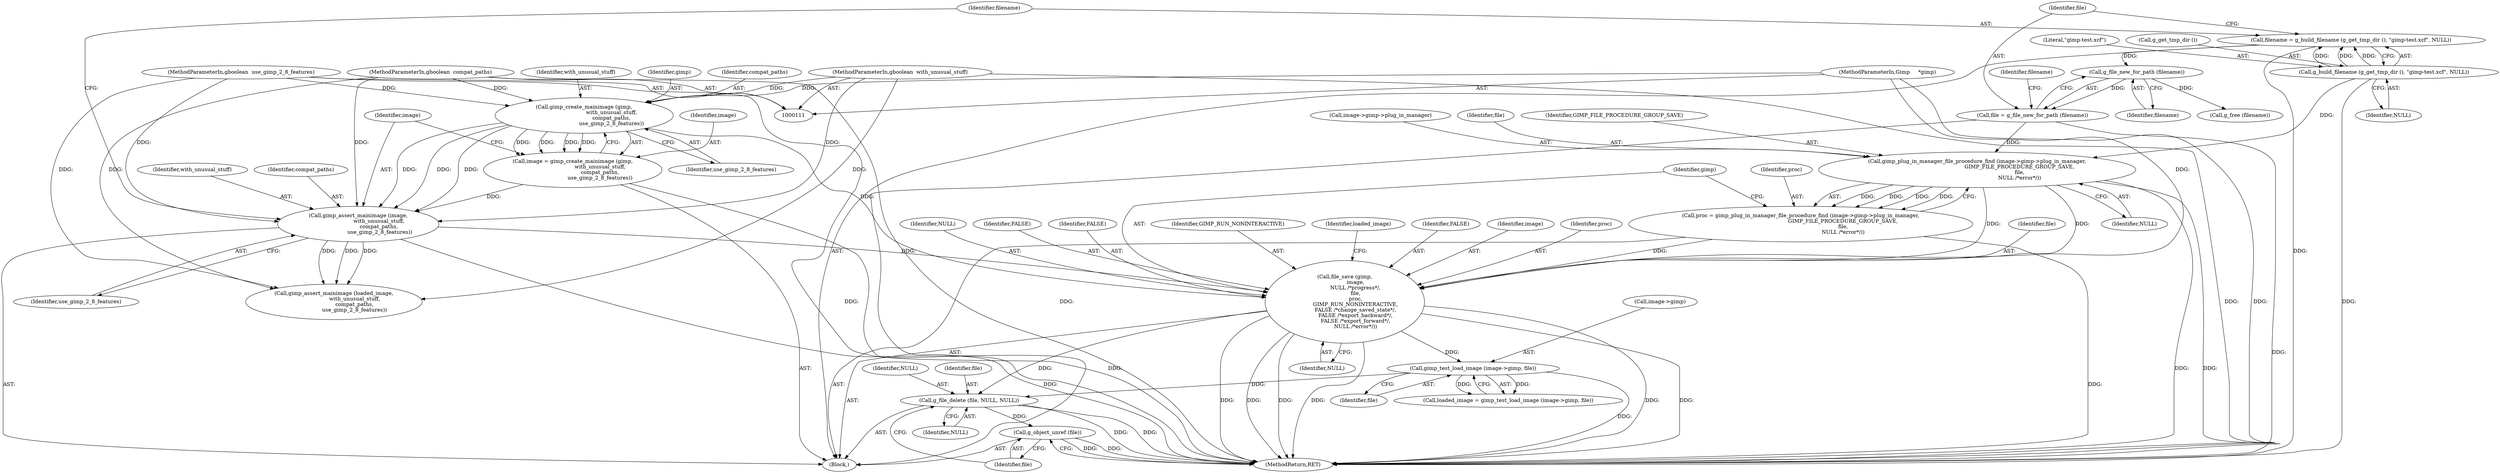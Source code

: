 digraph "0_gimp_c21eff4b031acb04fb4dfce8bd5fdfecc2b6524f@API" {
"1000180" [label="(Call,g_file_delete (file, NULL, NULL))"];
"1000170" [label="(Call,gimp_test_load_image (image->gimp, file))"];
"1000157" [label="(Call,file_save (gimp,\n             image,\n             NULL /*progress*/,\n             file,\n             proc,\n             GIMP_RUN_NONINTERACTIVE,\n             FALSE /*change_saved_state*/,\n             FALSE /*export_backward*/,\n             FALSE /*export_forward*/,\n             NULL /*error*/))"];
"1000124" [label="(Call,gimp_create_mainimage (gimp,\n                                 with_unusual_stuff,\n                                 compat_paths,\n                                 use_gimp_2_8_features))"];
"1000112" [label="(MethodParameterIn,Gimp     *gimp)"];
"1000113" [label="(MethodParameterIn,gboolean  with_unusual_stuff)"];
"1000114" [label="(MethodParameterIn,gboolean  compat_paths)"];
"1000115" [label="(MethodParameterIn,gboolean  use_gimp_2_8_features)"];
"1000129" [label="(Call,gimp_assert_mainimage (image,\n                         with_unusual_stuff,\n                         compat_paths,\n                          use_gimp_2_8_features))"];
"1000122" [label="(Call,image = gimp_create_mainimage (gimp,\n                                 with_unusual_stuff,\n                                 compat_paths,\n                                 use_gimp_2_8_features))"];
"1000148" [label="(Call,gimp_plug_in_manager_file_procedure_find (image->gimp->plug_in_manager,\n                                                   GIMP_FILE_PROCEDURE_GROUP_SAVE,\n                                                   file,\n                                                   NULL /*error*/))"];
"1000140" [label="(Call,file = g_file_new_for_path (filename))"];
"1000142" [label="(Call,g_file_new_for_path (filename))"];
"1000134" [label="(Call,filename = g_build_filename (g_get_tmp_dir (), \"gimp-test.xcf\", NULL))"];
"1000136" [label="(Call,g_build_filename (g_get_tmp_dir (), \"gimp-test.xcf\", NULL))"];
"1000146" [label="(Call,proc = gimp_plug_in_manager_file_procedure_find (image->gimp->plug_in_manager,\n                                                   GIMP_FILE_PROCEDURE_GROUP_SAVE,\n                                                   file,\n                                                   NULL /*error*/))"];
"1000184" [label="(Call,g_object_unref (file))"];
"1000168" [label="(Call,loaded_image = gimp_test_load_image (image->gimp, file))"];
"1000128" [label="(Identifier,use_gimp_2_8_features)"];
"1000135" [label="(Identifier,filename)"];
"1000154" [label="(Identifier,GIMP_FILE_PROCEDURE_GROUP_SAVE)"];
"1000142" [label="(Call,g_file_new_for_path (filename))"];
"1000148" [label="(Call,gimp_plug_in_manager_file_procedure_find (image->gimp->plug_in_manager,\n                                                   GIMP_FILE_PROCEDURE_GROUP_SAVE,\n                                                   file,\n                                                   NULL /*error*/))"];
"1000138" [label="(Literal,\"gimp-test.xcf\")"];
"1000185" [label="(Identifier,file)"];
"1000112" [label="(MethodParameterIn,Gimp     *gimp)"];
"1000175" [label="(Call,gimp_assert_mainimage (loaded_image,\n                         with_unusual_stuff,\n                         compat_paths,\n                         use_gimp_2_8_features))"];
"1000182" [label="(Identifier,NULL)"];
"1000163" [label="(Identifier,GIMP_RUN_NONINTERACTIVE)"];
"1000149" [label="(Call,image->gimp->plug_in_manager)"];
"1000155" [label="(Identifier,file)"];
"1000169" [label="(Identifier,loaded_image)"];
"1000122" [label="(Call,image = gimp_create_mainimage (gimp,\n                                 with_unusual_stuff,\n                                 compat_paths,\n                                 use_gimp_2_8_features))"];
"1000113" [label="(MethodParameterIn,gboolean  with_unusual_stuff)"];
"1000174" [label="(Identifier,file)"];
"1000139" [label="(Identifier,NULL)"];
"1000170" [label="(Call,gimp_test_load_image (image->gimp, file))"];
"1000171" [label="(Call,image->gimp)"];
"1000166" [label="(Identifier,FALSE)"];
"1000159" [label="(Identifier,image)"];
"1000140" [label="(Call,file = g_file_new_for_path (filename))"];
"1000162" [label="(Identifier,proc)"];
"1000145" [label="(Identifier,filename)"];
"1000181" [label="(Identifier,file)"];
"1000180" [label="(Call,g_file_delete (file, NULL, NULL))"];
"1000161" [label="(Identifier,file)"];
"1000186" [label="(MethodReturn,RET)"];
"1000125" [label="(Identifier,gimp)"];
"1000131" [label="(Identifier,with_unusual_stuff)"];
"1000144" [label="(Call,g_free (filename))"];
"1000143" [label="(Identifier,filename)"];
"1000116" [label="(Block,)"];
"1000160" [label="(Identifier,NULL)"];
"1000164" [label="(Identifier,FALSE)"];
"1000137" [label="(Call,g_get_tmp_dir ())"];
"1000127" [label="(Identifier,compat_paths)"];
"1000132" [label="(Identifier,compat_paths)"];
"1000165" [label="(Identifier,FALSE)"];
"1000115" [label="(MethodParameterIn,gboolean  use_gimp_2_8_features)"];
"1000146" [label="(Call,proc = gimp_plug_in_manager_file_procedure_find (image->gimp->plug_in_manager,\n                                                   GIMP_FILE_PROCEDURE_GROUP_SAVE,\n                                                   file,\n                                                   NULL /*error*/))"];
"1000141" [label="(Identifier,file)"];
"1000156" [label="(Identifier,NULL)"];
"1000114" [label="(MethodParameterIn,gboolean  compat_paths)"];
"1000158" [label="(Identifier,gimp)"];
"1000184" [label="(Call,g_object_unref (file))"];
"1000133" [label="(Identifier,use_gimp_2_8_features)"];
"1000123" [label="(Identifier,image)"];
"1000130" [label="(Identifier,image)"];
"1000124" [label="(Call,gimp_create_mainimage (gimp,\n                                 with_unusual_stuff,\n                                 compat_paths,\n                                 use_gimp_2_8_features))"];
"1000129" [label="(Call,gimp_assert_mainimage (image,\n                         with_unusual_stuff,\n                         compat_paths,\n                          use_gimp_2_8_features))"];
"1000183" [label="(Identifier,NULL)"];
"1000157" [label="(Call,file_save (gimp,\n             image,\n             NULL /*progress*/,\n             file,\n             proc,\n             GIMP_RUN_NONINTERACTIVE,\n             FALSE /*change_saved_state*/,\n             FALSE /*export_backward*/,\n             FALSE /*export_forward*/,\n             NULL /*error*/))"];
"1000167" [label="(Identifier,NULL)"];
"1000126" [label="(Identifier,with_unusual_stuff)"];
"1000136" [label="(Call,g_build_filename (g_get_tmp_dir (), \"gimp-test.xcf\", NULL))"];
"1000134" [label="(Call,filename = g_build_filename (g_get_tmp_dir (), \"gimp-test.xcf\", NULL))"];
"1000147" [label="(Identifier,proc)"];
"1000180" -> "1000116"  [label="AST: "];
"1000180" -> "1000183"  [label="CFG: "];
"1000181" -> "1000180"  [label="AST: "];
"1000182" -> "1000180"  [label="AST: "];
"1000183" -> "1000180"  [label="AST: "];
"1000185" -> "1000180"  [label="CFG: "];
"1000180" -> "1000186"  [label="DDG: "];
"1000180" -> "1000186"  [label="DDG: "];
"1000170" -> "1000180"  [label="DDG: "];
"1000157" -> "1000180"  [label="DDG: "];
"1000180" -> "1000184"  [label="DDG: "];
"1000170" -> "1000168"  [label="AST: "];
"1000170" -> "1000174"  [label="CFG: "];
"1000171" -> "1000170"  [label="AST: "];
"1000174" -> "1000170"  [label="AST: "];
"1000168" -> "1000170"  [label="CFG: "];
"1000170" -> "1000186"  [label="DDG: "];
"1000170" -> "1000168"  [label="DDG: "];
"1000170" -> "1000168"  [label="DDG: "];
"1000157" -> "1000170"  [label="DDG: "];
"1000157" -> "1000116"  [label="AST: "];
"1000157" -> "1000167"  [label="CFG: "];
"1000158" -> "1000157"  [label="AST: "];
"1000159" -> "1000157"  [label="AST: "];
"1000160" -> "1000157"  [label="AST: "];
"1000161" -> "1000157"  [label="AST: "];
"1000162" -> "1000157"  [label="AST: "];
"1000163" -> "1000157"  [label="AST: "];
"1000164" -> "1000157"  [label="AST: "];
"1000165" -> "1000157"  [label="AST: "];
"1000166" -> "1000157"  [label="AST: "];
"1000167" -> "1000157"  [label="AST: "];
"1000169" -> "1000157"  [label="CFG: "];
"1000157" -> "1000186"  [label="DDG: "];
"1000157" -> "1000186"  [label="DDG: "];
"1000157" -> "1000186"  [label="DDG: "];
"1000157" -> "1000186"  [label="DDG: "];
"1000157" -> "1000186"  [label="DDG: "];
"1000157" -> "1000186"  [label="DDG: "];
"1000124" -> "1000157"  [label="DDG: "];
"1000112" -> "1000157"  [label="DDG: "];
"1000129" -> "1000157"  [label="DDG: "];
"1000148" -> "1000157"  [label="DDG: "];
"1000148" -> "1000157"  [label="DDG: "];
"1000146" -> "1000157"  [label="DDG: "];
"1000124" -> "1000122"  [label="AST: "];
"1000124" -> "1000128"  [label="CFG: "];
"1000125" -> "1000124"  [label="AST: "];
"1000126" -> "1000124"  [label="AST: "];
"1000127" -> "1000124"  [label="AST: "];
"1000128" -> "1000124"  [label="AST: "];
"1000122" -> "1000124"  [label="CFG: "];
"1000124" -> "1000122"  [label="DDG: "];
"1000124" -> "1000122"  [label="DDG: "];
"1000124" -> "1000122"  [label="DDG: "];
"1000124" -> "1000122"  [label="DDG: "];
"1000112" -> "1000124"  [label="DDG: "];
"1000113" -> "1000124"  [label="DDG: "];
"1000114" -> "1000124"  [label="DDG: "];
"1000115" -> "1000124"  [label="DDG: "];
"1000124" -> "1000129"  [label="DDG: "];
"1000124" -> "1000129"  [label="DDG: "];
"1000124" -> "1000129"  [label="DDG: "];
"1000112" -> "1000111"  [label="AST: "];
"1000112" -> "1000186"  [label="DDG: "];
"1000113" -> "1000111"  [label="AST: "];
"1000113" -> "1000186"  [label="DDG: "];
"1000113" -> "1000129"  [label="DDG: "];
"1000113" -> "1000175"  [label="DDG: "];
"1000114" -> "1000111"  [label="AST: "];
"1000114" -> "1000186"  [label="DDG: "];
"1000114" -> "1000129"  [label="DDG: "];
"1000114" -> "1000175"  [label="DDG: "];
"1000115" -> "1000111"  [label="AST: "];
"1000115" -> "1000186"  [label="DDG: "];
"1000115" -> "1000129"  [label="DDG: "];
"1000115" -> "1000175"  [label="DDG: "];
"1000129" -> "1000116"  [label="AST: "];
"1000129" -> "1000133"  [label="CFG: "];
"1000130" -> "1000129"  [label="AST: "];
"1000131" -> "1000129"  [label="AST: "];
"1000132" -> "1000129"  [label="AST: "];
"1000133" -> "1000129"  [label="AST: "];
"1000135" -> "1000129"  [label="CFG: "];
"1000129" -> "1000186"  [label="DDG: "];
"1000122" -> "1000129"  [label="DDG: "];
"1000129" -> "1000175"  [label="DDG: "];
"1000129" -> "1000175"  [label="DDG: "];
"1000129" -> "1000175"  [label="DDG: "];
"1000122" -> "1000116"  [label="AST: "];
"1000123" -> "1000122"  [label="AST: "];
"1000130" -> "1000122"  [label="CFG: "];
"1000122" -> "1000186"  [label="DDG: "];
"1000148" -> "1000146"  [label="AST: "];
"1000148" -> "1000156"  [label="CFG: "];
"1000149" -> "1000148"  [label="AST: "];
"1000154" -> "1000148"  [label="AST: "];
"1000155" -> "1000148"  [label="AST: "];
"1000156" -> "1000148"  [label="AST: "];
"1000146" -> "1000148"  [label="CFG: "];
"1000148" -> "1000186"  [label="DDG: "];
"1000148" -> "1000186"  [label="DDG: "];
"1000148" -> "1000146"  [label="DDG: "];
"1000148" -> "1000146"  [label="DDG: "];
"1000148" -> "1000146"  [label="DDG: "];
"1000148" -> "1000146"  [label="DDG: "];
"1000140" -> "1000148"  [label="DDG: "];
"1000136" -> "1000148"  [label="DDG: "];
"1000140" -> "1000116"  [label="AST: "];
"1000140" -> "1000142"  [label="CFG: "];
"1000141" -> "1000140"  [label="AST: "];
"1000142" -> "1000140"  [label="AST: "];
"1000145" -> "1000140"  [label="CFG: "];
"1000140" -> "1000186"  [label="DDG: "];
"1000142" -> "1000140"  [label="DDG: "];
"1000142" -> "1000143"  [label="CFG: "];
"1000143" -> "1000142"  [label="AST: "];
"1000134" -> "1000142"  [label="DDG: "];
"1000142" -> "1000144"  [label="DDG: "];
"1000134" -> "1000116"  [label="AST: "];
"1000134" -> "1000136"  [label="CFG: "];
"1000135" -> "1000134"  [label="AST: "];
"1000136" -> "1000134"  [label="AST: "];
"1000141" -> "1000134"  [label="CFG: "];
"1000134" -> "1000186"  [label="DDG: "];
"1000136" -> "1000134"  [label="DDG: "];
"1000136" -> "1000134"  [label="DDG: "];
"1000136" -> "1000134"  [label="DDG: "];
"1000136" -> "1000139"  [label="CFG: "];
"1000137" -> "1000136"  [label="AST: "];
"1000138" -> "1000136"  [label="AST: "];
"1000139" -> "1000136"  [label="AST: "];
"1000136" -> "1000186"  [label="DDG: "];
"1000146" -> "1000116"  [label="AST: "];
"1000147" -> "1000146"  [label="AST: "];
"1000158" -> "1000146"  [label="CFG: "];
"1000146" -> "1000186"  [label="DDG: "];
"1000184" -> "1000116"  [label="AST: "];
"1000184" -> "1000185"  [label="CFG: "];
"1000185" -> "1000184"  [label="AST: "];
"1000186" -> "1000184"  [label="CFG: "];
"1000184" -> "1000186"  [label="DDG: "];
"1000184" -> "1000186"  [label="DDG: "];
}
